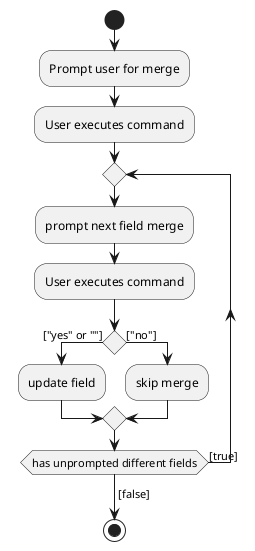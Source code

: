 @startuml
start

:Prompt user for merge;
:User executes command;

repeat
    :prompt next field merge;
    :User executes command;
    if () then (["yes" or ""])

    :update field;

    else (["no"])

    :skip merge;

    endif
repeatwhile (has unprompted different fields) is ([true])
-> [false];
stop
@enduml
